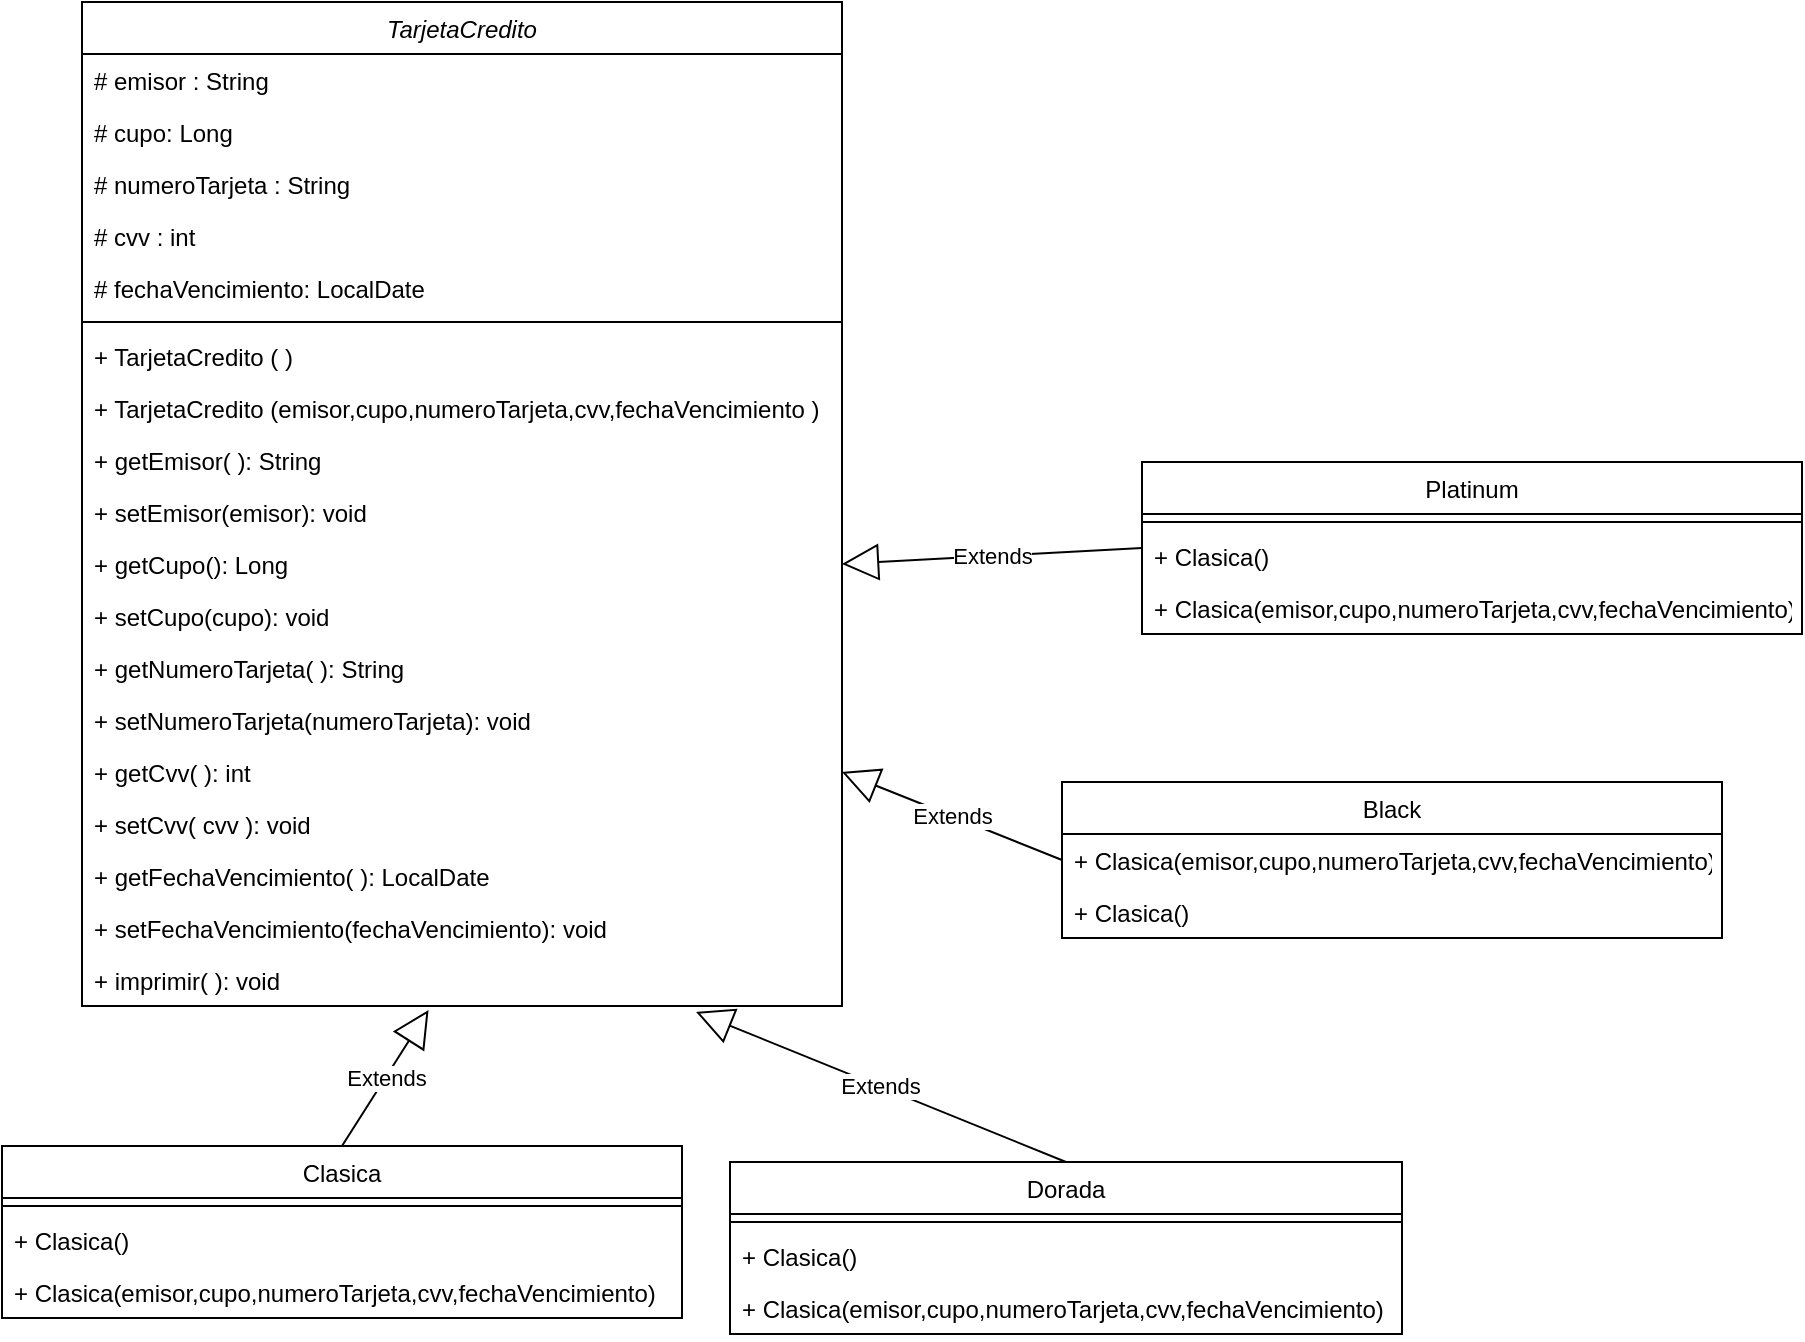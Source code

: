 <mxfile version="20.8.16" type="device"><diagram id="C5RBs43oDa-KdzZeNtuy" name="Page-1"><mxGraphModel dx="864" dy="516" grid="1" gridSize="10" guides="1" tooltips="1" connect="1" arrows="1" fold="1" page="1" pageScale="1" pageWidth="827" pageHeight="1169" math="0" shadow="0"><root><mxCell id="WIyWlLk6GJQsqaUBKTNV-0"/><mxCell id="WIyWlLk6GJQsqaUBKTNV-1" parent="WIyWlLk6GJQsqaUBKTNV-0"/><mxCell id="zkfFHV4jXpPFQw0GAbJ--0" value="TarjetaCredito" style="swimlane;fontStyle=2;align=center;verticalAlign=top;childLayout=stackLayout;horizontal=1;startSize=26;horizontalStack=0;resizeParent=1;resizeLast=0;collapsible=1;marginBottom=0;rounded=0;shadow=0;strokeWidth=1;" parent="WIyWlLk6GJQsqaUBKTNV-1" vertex="1"><mxGeometry x="90" y="10" width="380" height="502" as="geometry"><mxRectangle x="230" y="140" width="160" height="26" as="alternateBounds"/></mxGeometry></mxCell><mxCell id="zkfFHV4jXpPFQw0GAbJ--1" value="# emisor : String" style="text;align=left;verticalAlign=top;spacingLeft=4;spacingRight=4;overflow=hidden;rotatable=0;points=[[0,0.5],[1,0.5]];portConstraint=eastwest;" parent="zkfFHV4jXpPFQw0GAbJ--0" vertex="1"><mxGeometry y="26" width="380" height="26" as="geometry"/></mxCell><mxCell id="zkfFHV4jXpPFQw0GAbJ--2" value="# cupo: Long" style="text;align=left;verticalAlign=top;spacingLeft=4;spacingRight=4;overflow=hidden;rotatable=0;points=[[0,0.5],[1,0.5]];portConstraint=eastwest;rounded=0;shadow=0;html=0;" parent="zkfFHV4jXpPFQw0GAbJ--0" vertex="1"><mxGeometry y="52" width="380" height="26" as="geometry"/></mxCell><mxCell id="zkfFHV4jXpPFQw0GAbJ--3" value="# numeroTarjeta : String" style="text;align=left;verticalAlign=top;spacingLeft=4;spacingRight=4;overflow=hidden;rotatable=0;points=[[0,0.5],[1,0.5]];portConstraint=eastwest;rounded=0;shadow=0;html=0;" parent="zkfFHV4jXpPFQw0GAbJ--0" vertex="1"><mxGeometry y="78" width="380" height="26" as="geometry"/></mxCell><mxCell id="jHEU2_0R4Db7FJRqL6eW-0" value="# cvv : int" style="text;align=left;verticalAlign=top;spacingLeft=4;spacingRight=4;overflow=hidden;rotatable=0;points=[[0,0.5],[1,0.5]];portConstraint=eastwest;rounded=0;shadow=0;html=0;" vertex="1" parent="zkfFHV4jXpPFQw0GAbJ--0"><mxGeometry y="104" width="380" height="26" as="geometry"/></mxCell><mxCell id="jHEU2_0R4Db7FJRqL6eW-1" value="# fechaVencimiento: LocalDate" style="text;align=left;verticalAlign=top;spacingLeft=4;spacingRight=4;overflow=hidden;rotatable=0;points=[[0,0.5],[1,0.5]];portConstraint=eastwest;rounded=0;shadow=0;html=0;" vertex="1" parent="zkfFHV4jXpPFQw0GAbJ--0"><mxGeometry y="130" width="380" height="26" as="geometry"/></mxCell><mxCell id="zkfFHV4jXpPFQw0GAbJ--4" value="" style="line;html=1;strokeWidth=1;align=left;verticalAlign=middle;spacingTop=-1;spacingLeft=3;spacingRight=3;rotatable=0;labelPosition=right;points=[];portConstraint=eastwest;" parent="zkfFHV4jXpPFQw0GAbJ--0" vertex="1"><mxGeometry y="156" width="380" height="8" as="geometry"/></mxCell><mxCell id="zkfFHV4jXpPFQw0GAbJ--5" value="+ TarjetaCredito ( )" style="text;align=left;verticalAlign=top;spacingLeft=4;spacingRight=4;overflow=hidden;rotatable=0;points=[[0,0.5],[1,0.5]];portConstraint=eastwest;" parent="zkfFHV4jXpPFQw0GAbJ--0" vertex="1"><mxGeometry y="164" width="380" height="26" as="geometry"/></mxCell><mxCell id="jHEU2_0R4Db7FJRqL6eW-4" value="+ TarjetaCredito (emisor,cupo,numeroTarjeta,cvv,fechaVencimiento )" style="text;align=left;verticalAlign=top;spacingLeft=4;spacingRight=4;overflow=hidden;rotatable=0;points=[[0,0.5],[1,0.5]];portConstraint=eastwest;" vertex="1" parent="zkfFHV4jXpPFQw0GAbJ--0"><mxGeometry y="190" width="380" height="26" as="geometry"/></mxCell><mxCell id="jHEU2_0R4Db7FJRqL6eW-5" value="+ getEmisor( ): String" style="text;strokeColor=none;fillColor=none;align=left;verticalAlign=top;spacingLeft=4;spacingRight=4;overflow=hidden;rotatable=0;points=[[0,0.5],[1,0.5]];portConstraint=eastwest;" vertex="1" parent="zkfFHV4jXpPFQw0GAbJ--0"><mxGeometry y="216" width="380" height="26" as="geometry"/></mxCell><mxCell id="jHEU2_0R4Db7FJRqL6eW-6" value="+ setEmisor(emisor): void" style="text;strokeColor=none;fillColor=none;align=left;verticalAlign=top;spacingLeft=4;spacingRight=4;overflow=hidden;rotatable=0;points=[[0,0.5],[1,0.5]];portConstraint=eastwest;" vertex="1" parent="zkfFHV4jXpPFQw0GAbJ--0"><mxGeometry y="242" width="380" height="26" as="geometry"/></mxCell><mxCell id="jHEU2_0R4Db7FJRqL6eW-7" value="+ getCupo(): Long" style="text;strokeColor=none;fillColor=none;align=left;verticalAlign=top;spacingLeft=4;spacingRight=4;overflow=hidden;rotatable=0;points=[[0,0.5],[1,0.5]];portConstraint=eastwest;" vertex="1" parent="zkfFHV4jXpPFQw0GAbJ--0"><mxGeometry y="268" width="380" height="26" as="geometry"/></mxCell><mxCell id="jHEU2_0R4Db7FJRqL6eW-8" value="+ setCupo(cupo): void" style="text;strokeColor=none;fillColor=none;align=left;verticalAlign=top;spacingLeft=4;spacingRight=4;overflow=hidden;rotatable=0;points=[[0,0.5],[1,0.5]];portConstraint=eastwest;" vertex="1" parent="zkfFHV4jXpPFQw0GAbJ--0"><mxGeometry y="294" width="380" height="26" as="geometry"/></mxCell><mxCell id="jHEU2_0R4Db7FJRqL6eW-9" value="+ getNumeroTarjeta( ): String" style="text;strokeColor=none;fillColor=none;align=left;verticalAlign=top;spacingLeft=4;spacingRight=4;overflow=hidden;rotatable=0;points=[[0,0.5],[1,0.5]];portConstraint=eastwest;" vertex="1" parent="zkfFHV4jXpPFQw0GAbJ--0"><mxGeometry y="320" width="380" height="26" as="geometry"/></mxCell><mxCell id="jHEU2_0R4Db7FJRqL6eW-10" value="+ setNumeroTarjeta(numeroTarjeta): void" style="text;strokeColor=none;fillColor=none;align=left;verticalAlign=top;spacingLeft=4;spacingRight=4;overflow=hidden;rotatable=0;points=[[0,0.5],[1,0.5]];portConstraint=eastwest;" vertex="1" parent="zkfFHV4jXpPFQw0GAbJ--0"><mxGeometry y="346" width="380" height="26" as="geometry"/></mxCell><mxCell id="jHEU2_0R4Db7FJRqL6eW-11" value="+ getCvv( ): int" style="text;strokeColor=none;fillColor=none;align=left;verticalAlign=top;spacingLeft=4;spacingRight=4;overflow=hidden;rotatable=0;points=[[0,0.5],[1,0.5]];portConstraint=eastwest;" vertex="1" parent="zkfFHV4jXpPFQw0GAbJ--0"><mxGeometry y="372" width="380" height="26" as="geometry"/></mxCell><mxCell id="jHEU2_0R4Db7FJRqL6eW-12" value="+ setCvv( cvv ): void" style="text;strokeColor=none;fillColor=none;align=left;verticalAlign=top;spacingLeft=4;spacingRight=4;overflow=hidden;rotatable=0;points=[[0,0.5],[1,0.5]];portConstraint=eastwest;" vertex="1" parent="zkfFHV4jXpPFQw0GAbJ--0"><mxGeometry y="398" width="380" height="26" as="geometry"/></mxCell><mxCell id="jHEU2_0R4Db7FJRqL6eW-13" value="+ getFechaVencimiento( ): LocalDate" style="text;strokeColor=none;fillColor=none;align=left;verticalAlign=top;spacingLeft=4;spacingRight=4;overflow=hidden;rotatable=0;points=[[0,0.5],[1,0.5]];portConstraint=eastwest;" vertex="1" parent="zkfFHV4jXpPFQw0GAbJ--0"><mxGeometry y="424" width="380" height="26" as="geometry"/></mxCell><mxCell id="jHEU2_0R4Db7FJRqL6eW-14" value="+ setFechaVencimiento(fechaVencimiento): void" style="text;strokeColor=none;fillColor=none;align=left;verticalAlign=top;spacingLeft=4;spacingRight=4;overflow=hidden;rotatable=0;points=[[0,0.5],[1,0.5]];portConstraint=eastwest;" vertex="1" parent="zkfFHV4jXpPFQw0GAbJ--0"><mxGeometry y="450" width="380" height="26" as="geometry"/></mxCell><mxCell id="jHEU2_0R4Db7FJRqL6eW-15" value="+ imprimir( ): void" style="text;strokeColor=none;fillColor=none;align=left;verticalAlign=top;spacingLeft=4;spacingRight=4;overflow=hidden;rotatable=0;points=[[0,0.5],[1,0.5]];portConstraint=eastwest;" vertex="1" parent="zkfFHV4jXpPFQw0GAbJ--0"><mxGeometry y="476" width="380" height="26" as="geometry"/></mxCell><mxCell id="zkfFHV4jXpPFQw0GAbJ--6" value="Clasica" style="swimlane;fontStyle=0;align=center;verticalAlign=top;childLayout=stackLayout;horizontal=1;startSize=26;horizontalStack=0;resizeParent=1;resizeLast=0;collapsible=1;marginBottom=0;rounded=0;shadow=0;strokeWidth=1;" parent="WIyWlLk6GJQsqaUBKTNV-1" vertex="1"><mxGeometry x="50" y="582" width="340" height="86" as="geometry"><mxRectangle x="130" y="380" width="160" height="26" as="alternateBounds"/></mxGeometry></mxCell><mxCell id="zkfFHV4jXpPFQw0GAbJ--9" value="" style="line;html=1;strokeWidth=1;align=left;verticalAlign=middle;spacingTop=-1;spacingLeft=3;spacingRight=3;rotatable=0;labelPosition=right;points=[];portConstraint=eastwest;" parent="zkfFHV4jXpPFQw0GAbJ--6" vertex="1"><mxGeometry y="26" width="340" height="8" as="geometry"/></mxCell><mxCell id="jHEU2_0R4Db7FJRqL6eW-25" value="+ Clasica()" style="text;strokeColor=none;fillColor=none;align=left;verticalAlign=top;spacingLeft=4;spacingRight=4;overflow=hidden;rotatable=0;points=[[0,0.5],[1,0.5]];portConstraint=eastwest;" vertex="1" parent="zkfFHV4jXpPFQw0GAbJ--6"><mxGeometry y="34" width="340" height="26" as="geometry"/></mxCell><mxCell id="jHEU2_0R4Db7FJRqL6eW-26" value="+ Clasica(emisor,cupo,numeroTarjeta,cvv,fechaVencimiento)" style="text;strokeColor=none;fillColor=none;align=left;verticalAlign=top;spacingLeft=4;spacingRight=4;overflow=hidden;rotatable=0;points=[[0,0.5],[1,0.5]];portConstraint=eastwest;" vertex="1" parent="zkfFHV4jXpPFQw0GAbJ--6"><mxGeometry y="60" width="340" height="26" as="geometry"/></mxCell><mxCell id="zkfFHV4jXpPFQw0GAbJ--13" value="Dorada" style="swimlane;fontStyle=0;align=center;verticalAlign=top;childLayout=stackLayout;horizontal=1;startSize=26;horizontalStack=0;resizeParent=1;resizeLast=0;collapsible=1;marginBottom=0;rounded=0;shadow=0;strokeWidth=1;" parent="WIyWlLk6GJQsqaUBKTNV-1" vertex="1"><mxGeometry x="414" y="590" width="336" height="86" as="geometry"><mxRectangle x="340" y="380" width="170" height="26" as="alternateBounds"/></mxGeometry></mxCell><mxCell id="zkfFHV4jXpPFQw0GAbJ--15" value="" style="line;html=1;strokeWidth=1;align=left;verticalAlign=middle;spacingTop=-1;spacingLeft=3;spacingRight=3;rotatable=0;labelPosition=right;points=[];portConstraint=eastwest;" parent="zkfFHV4jXpPFQw0GAbJ--13" vertex="1"><mxGeometry y="26" width="336" height="8" as="geometry"/></mxCell><mxCell id="jHEU2_0R4Db7FJRqL6eW-30" value="+ Clasica()" style="text;strokeColor=none;fillColor=none;align=left;verticalAlign=top;spacingLeft=4;spacingRight=4;overflow=hidden;rotatable=0;points=[[0,0.5],[1,0.5]];portConstraint=eastwest;" vertex="1" parent="zkfFHV4jXpPFQw0GAbJ--13"><mxGeometry y="34" width="336" height="26" as="geometry"/></mxCell><mxCell id="jHEU2_0R4Db7FJRqL6eW-31" value="+ Clasica(emisor,cupo,numeroTarjeta,cvv,fechaVencimiento)" style="text;strokeColor=none;fillColor=none;align=left;verticalAlign=top;spacingLeft=4;spacingRight=4;overflow=hidden;rotatable=0;points=[[0,0.5],[1,0.5]];portConstraint=eastwest;" vertex="1" parent="zkfFHV4jXpPFQw0GAbJ--13"><mxGeometry y="60" width="336" height="26" as="geometry"/></mxCell><mxCell id="zkfFHV4jXpPFQw0GAbJ--17" value="Platinum" style="swimlane;fontStyle=0;align=center;verticalAlign=top;childLayout=stackLayout;horizontal=1;startSize=26;horizontalStack=0;resizeParent=1;resizeLast=0;collapsible=1;marginBottom=0;rounded=0;shadow=0;strokeWidth=1;" parent="WIyWlLk6GJQsqaUBKTNV-1" vertex="1"><mxGeometry x="620" y="240" width="330" height="86" as="geometry"><mxRectangle x="550" y="140" width="160" height="26" as="alternateBounds"/></mxGeometry></mxCell><mxCell id="zkfFHV4jXpPFQw0GAbJ--23" value="" style="line;html=1;strokeWidth=1;align=left;verticalAlign=middle;spacingTop=-1;spacingLeft=3;spacingRight=3;rotatable=0;labelPosition=right;points=[];portConstraint=eastwest;" parent="zkfFHV4jXpPFQw0GAbJ--17" vertex="1"><mxGeometry y="26" width="330" height="8" as="geometry"/></mxCell><mxCell id="jHEU2_0R4Db7FJRqL6eW-34" value="+ Clasica()" style="text;strokeColor=none;fillColor=none;align=left;verticalAlign=top;spacingLeft=4;spacingRight=4;overflow=hidden;rotatable=0;points=[[0,0.5],[1,0.5]];portConstraint=eastwest;" vertex="1" parent="zkfFHV4jXpPFQw0GAbJ--17"><mxGeometry y="34" width="330" height="26" as="geometry"/></mxCell><mxCell id="jHEU2_0R4Db7FJRqL6eW-35" value="+ Clasica(emisor,cupo,numeroTarjeta,cvv,fechaVencimiento)" style="text;strokeColor=none;fillColor=none;align=left;verticalAlign=top;spacingLeft=4;spacingRight=4;overflow=hidden;rotatable=0;points=[[0,0.5],[1,0.5]];portConstraint=eastwest;" vertex="1" parent="zkfFHV4jXpPFQw0GAbJ--17"><mxGeometry y="60" width="330" height="26" as="geometry"/></mxCell><mxCell id="jHEU2_0R4Db7FJRqL6eW-16" value="Black" style="swimlane;fontStyle=0;childLayout=stackLayout;horizontal=1;startSize=26;fillColor=none;horizontalStack=0;resizeParent=1;resizeParentMax=0;resizeLast=0;collapsible=1;marginBottom=0;" vertex="1" parent="WIyWlLk6GJQsqaUBKTNV-1"><mxGeometry x="580" y="400" width="330" height="78" as="geometry"/></mxCell><mxCell id="jHEU2_0R4Db7FJRqL6eW-33" value="+ Clasica(emisor,cupo,numeroTarjeta,cvv,fechaVencimiento)" style="text;strokeColor=none;fillColor=none;align=left;verticalAlign=top;spacingLeft=4;spacingRight=4;overflow=hidden;rotatable=0;points=[[0,0.5],[1,0.5]];portConstraint=eastwest;" vertex="1" parent="jHEU2_0R4Db7FJRqL6eW-16"><mxGeometry y="26" width="330" height="26" as="geometry"/></mxCell><mxCell id="jHEU2_0R4Db7FJRqL6eW-32" value="+ Clasica()" style="text;strokeColor=none;fillColor=none;align=left;verticalAlign=top;spacingLeft=4;spacingRight=4;overflow=hidden;rotatable=0;points=[[0,0.5],[1,0.5]];portConstraint=eastwest;" vertex="1" parent="jHEU2_0R4Db7FJRqL6eW-16"><mxGeometry y="52" width="330" height="26" as="geometry"/></mxCell><mxCell id="jHEU2_0R4Db7FJRqL6eW-20" value="Extends" style="endArrow=block;endSize=16;endFill=0;html=1;rounded=0;entryX=1;entryY=0.5;entryDx=0;entryDy=0;exitX=0;exitY=0.5;exitDx=0;exitDy=0;" edge="1" parent="WIyWlLk6GJQsqaUBKTNV-1" source="zkfFHV4jXpPFQw0GAbJ--17" target="jHEU2_0R4Db7FJRqL6eW-7"><mxGeometry width="160" relative="1" as="geometry"><mxPoint x="320" y="420" as="sourcePoint"/><mxPoint x="480" y="420" as="targetPoint"/></mxGeometry></mxCell><mxCell id="jHEU2_0R4Db7FJRqL6eW-21" value="Extends" style="endArrow=block;endSize=16;endFill=0;html=1;rounded=0;entryX=0.456;entryY=1.077;entryDx=0;entryDy=0;entryPerimeter=0;exitX=0.5;exitY=0;exitDx=0;exitDy=0;" edge="1" parent="WIyWlLk6GJQsqaUBKTNV-1" source="zkfFHV4jXpPFQw0GAbJ--6" target="jHEU2_0R4Db7FJRqL6eW-15"><mxGeometry width="160" relative="1" as="geometry"><mxPoint x="320" y="420" as="sourcePoint"/><mxPoint x="480" y="420" as="targetPoint"/></mxGeometry></mxCell><mxCell id="jHEU2_0R4Db7FJRqL6eW-23" value="Extends" style="endArrow=block;endSize=16;endFill=0;html=1;rounded=0;entryX=0.808;entryY=1.115;entryDx=0;entryDy=0;entryPerimeter=0;exitX=0.5;exitY=0;exitDx=0;exitDy=0;" edge="1" parent="WIyWlLk6GJQsqaUBKTNV-1" source="zkfFHV4jXpPFQw0GAbJ--13" target="jHEU2_0R4Db7FJRqL6eW-15"><mxGeometry width="160" relative="1" as="geometry"><mxPoint x="320" y="420" as="sourcePoint"/><mxPoint x="480" y="420" as="targetPoint"/></mxGeometry></mxCell><mxCell id="jHEU2_0R4Db7FJRqL6eW-22" value="Extends" style="endArrow=block;endSize=16;endFill=0;html=1;rounded=0;entryX=1;entryY=0.5;entryDx=0;entryDy=0;exitX=0;exitY=0.5;exitDx=0;exitDy=0;" edge="1" parent="WIyWlLk6GJQsqaUBKTNV-1" source="jHEU2_0R4Db7FJRqL6eW-33" target="jHEU2_0R4Db7FJRqL6eW-11"><mxGeometry width="160" relative="1" as="geometry"><mxPoint x="570" y="440" as="sourcePoint"/><mxPoint x="480" y="420" as="targetPoint"/></mxGeometry></mxCell></root></mxGraphModel></diagram></mxfile>